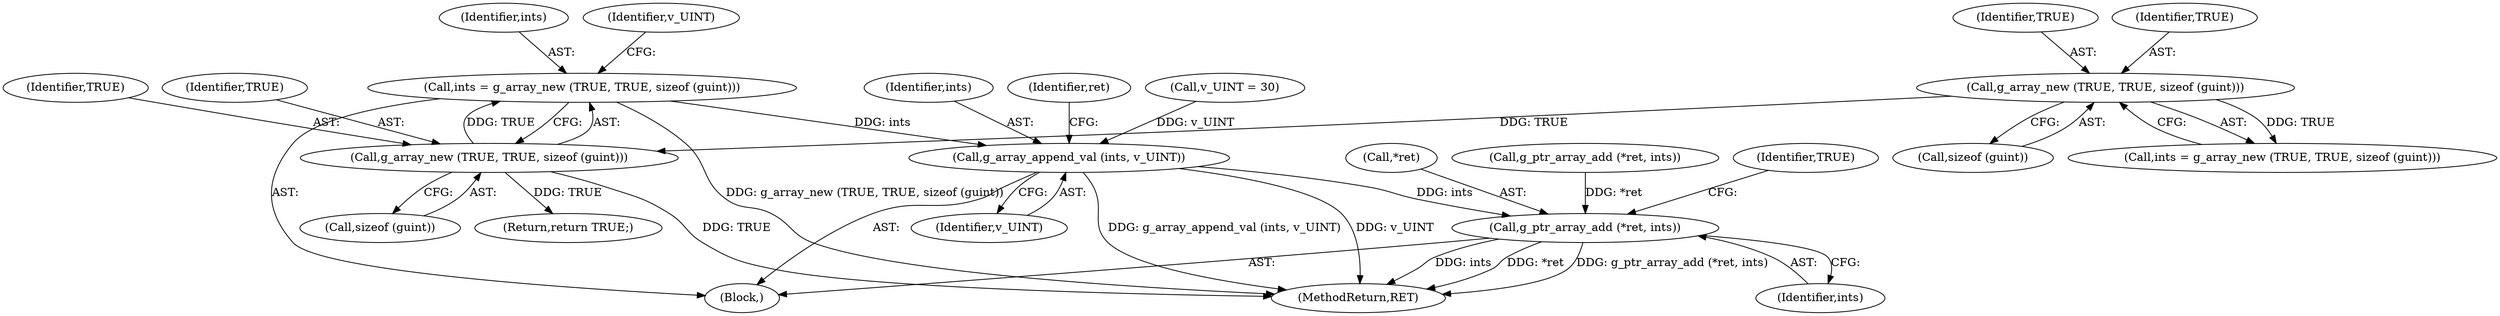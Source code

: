 digraph "1_dbus_9a6bce9b615abca6068348c1606ba8eaf13d9ae0_33@pointer" {
"1000283" [label="(Call,ints = g_array_new (TRUE, TRUE, sizeof (guint)))"];
"1000285" [label="(Call,g_array_new (TRUE, TRUE, sizeof (guint)))"];
"1000256" [label="(Call,g_array_new (TRUE, TRUE, sizeof (guint)))"];
"1000293" [label="(Call,g_array_append_val (ints, v_UINT))"];
"1000296" [label="(Call,g_ptr_array_add (*ret, ints))"];
"1000297" [label="(Call,*ret)"];
"1000287" [label="(Identifier,TRUE)"];
"1000256" [label="(Call,g_array_new (TRUE, TRUE, sizeof (guint)))"];
"1000279" [label="(Call,g_ptr_array_add (*ret, ints))"];
"1000283" [label="(Call,ints = g_array_new (TRUE, TRUE, sizeof (guint)))"];
"1000294" [label="(Identifier,ints)"];
"1000295" [label="(Identifier,v_UINT)"];
"1000259" [label="(Call,sizeof (guint))"];
"1000257" [label="(Identifier,TRUE)"];
"1000258" [label="(Identifier,TRUE)"];
"1000302" [label="(MethodReturn,RET)"];
"1000301" [label="(Identifier,TRUE)"];
"1000293" [label="(Call,g_array_append_val (ints, v_UINT))"];
"1000105" [label="(Block,)"];
"1000284" [label="(Identifier,ints)"];
"1000299" [label="(Identifier,ints)"];
"1000298" [label="(Identifier,ret)"];
"1000300" [label="(Return,return TRUE;)"];
"1000288" [label="(Call,sizeof (guint))"];
"1000285" [label="(Call,g_array_new (TRUE, TRUE, sizeof (guint)))"];
"1000291" [label="(Identifier,v_UINT)"];
"1000286" [label="(Identifier,TRUE)"];
"1000296" [label="(Call,g_ptr_array_add (*ret, ints))"];
"1000290" [label="(Call,v_UINT = 30)"];
"1000254" [label="(Call,ints = g_array_new (TRUE, TRUE, sizeof (guint)))"];
"1000283" -> "1000105"  [label="AST: "];
"1000283" -> "1000285"  [label="CFG: "];
"1000284" -> "1000283"  [label="AST: "];
"1000285" -> "1000283"  [label="AST: "];
"1000291" -> "1000283"  [label="CFG: "];
"1000283" -> "1000302"  [label="DDG: g_array_new (TRUE, TRUE, sizeof (guint))"];
"1000285" -> "1000283"  [label="DDG: TRUE"];
"1000283" -> "1000293"  [label="DDG: ints"];
"1000285" -> "1000288"  [label="CFG: "];
"1000286" -> "1000285"  [label="AST: "];
"1000287" -> "1000285"  [label="AST: "];
"1000288" -> "1000285"  [label="AST: "];
"1000285" -> "1000302"  [label="DDG: TRUE"];
"1000256" -> "1000285"  [label="DDG: TRUE"];
"1000285" -> "1000300"  [label="DDG: TRUE"];
"1000256" -> "1000254"  [label="AST: "];
"1000256" -> "1000259"  [label="CFG: "];
"1000257" -> "1000256"  [label="AST: "];
"1000258" -> "1000256"  [label="AST: "];
"1000259" -> "1000256"  [label="AST: "];
"1000254" -> "1000256"  [label="CFG: "];
"1000256" -> "1000254"  [label="DDG: TRUE"];
"1000293" -> "1000105"  [label="AST: "];
"1000293" -> "1000295"  [label="CFG: "];
"1000294" -> "1000293"  [label="AST: "];
"1000295" -> "1000293"  [label="AST: "];
"1000298" -> "1000293"  [label="CFG: "];
"1000293" -> "1000302"  [label="DDG: g_array_append_val (ints, v_UINT)"];
"1000293" -> "1000302"  [label="DDG: v_UINT"];
"1000290" -> "1000293"  [label="DDG: v_UINT"];
"1000293" -> "1000296"  [label="DDG: ints"];
"1000296" -> "1000105"  [label="AST: "];
"1000296" -> "1000299"  [label="CFG: "];
"1000297" -> "1000296"  [label="AST: "];
"1000299" -> "1000296"  [label="AST: "];
"1000301" -> "1000296"  [label="CFG: "];
"1000296" -> "1000302"  [label="DDG: g_ptr_array_add (*ret, ints)"];
"1000296" -> "1000302"  [label="DDG: ints"];
"1000296" -> "1000302"  [label="DDG: *ret"];
"1000279" -> "1000296"  [label="DDG: *ret"];
}
